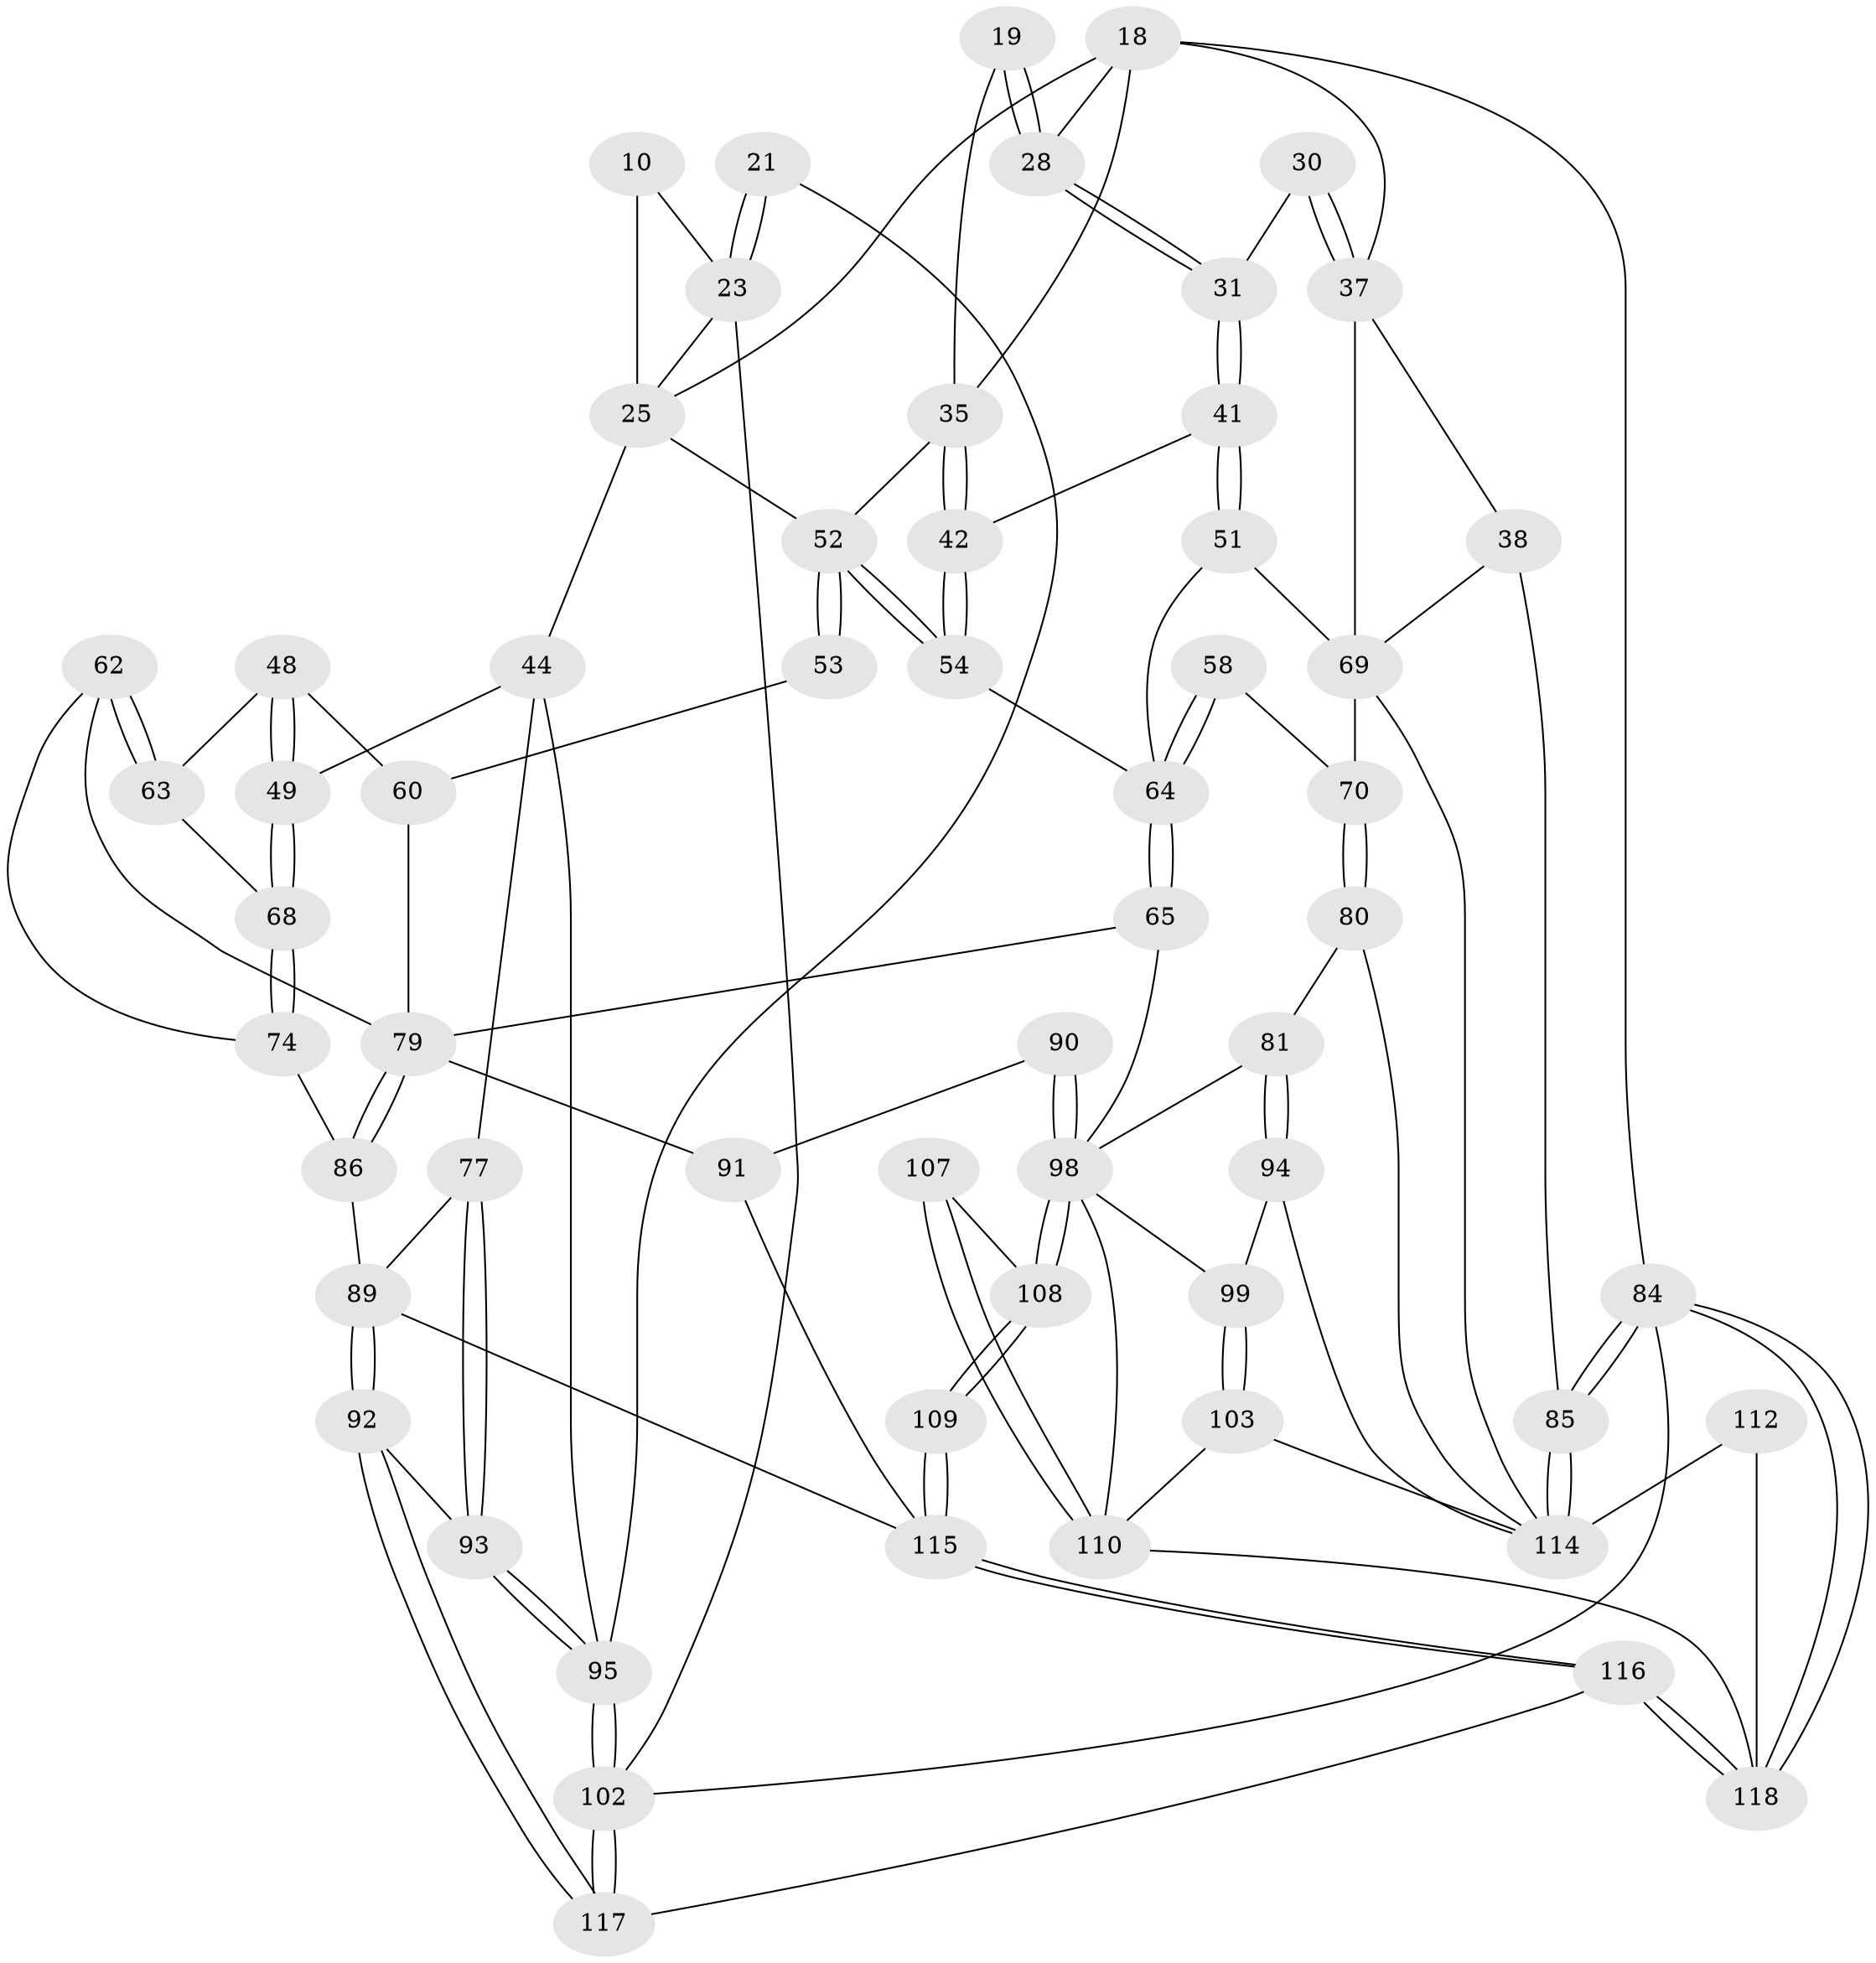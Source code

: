 // original degree distribution, {3: 0.01694915254237288, 4: 0.2542372881355932, 6: 0.23728813559322035, 5: 0.4915254237288136}
// Generated by graph-tools (version 1.1) at 2025/01/03/09/25 05:01:15]
// undirected, 59 vertices, 133 edges
graph export_dot {
graph [start="1"]
  node [color=gray90,style=filled];
  10 [pos="+0.2782162777005528+0.08522710861210361",super="+7"];
  18 [pos="+0.8986519074971252+0.11763443139211079",super="+3+13"];
  19 [pos="+0.6654542427296957+0.21365815476548652"];
  21 [pos="+0+0.20461280694915718"];
  23 [pos="+0.14241726978045305+0.2313022229307497",super="+12"];
  25 [pos="+0.1954043921972234+0.27485140770493355",super="+24+9"];
  28 [pos="+0.7238448917668762+0.23866664381740116",super="+17+16"];
  30 [pos="+0.803951549240125+0.28730214523867104"];
  31 [pos="+0.7422684647744747+0.2659521548280118"];
  35 [pos="+0.5582928469363596+0.2915488650841324",super="+20+15"];
  37 [pos="+0.8786235607863692+0.36191065103946185",super="+32+29"];
  38 [pos="+0.9065023141667872+0.3802155655837607",super="+33"];
  41 [pos="+0.6908373523847215+0.3673663499760339"];
  42 [pos="+0.5727931776356611+0.34901213760863353"];
  44 [pos="+0.009077674360307415+0.5286232272778894",super="+43"];
  48 [pos="+0.28971569529015573+0.42647200561642773"];
  49 [pos="+0.21444814787521582+0.42901781687434465"];
  51 [pos="+0.692355216999577+0.3818777544244421"];
  52 [pos="+0.46922283916095014+0.4290164656948978",super="+36+26+27"];
  53 [pos="+0.46453621398123407+0.4396188833276076",super="+46"];
  54 [pos="+0.5556752370025272+0.39459263609589074"];
  58 [pos="+0.6758638988043164+0.5041701176328155"];
  60 [pos="+0.41592760335631745+0.5123467292392071",super="+47+59"];
  62 [pos="+0.3496181685611479+0.5469538424281066"];
  63 [pos="+0.3044734397654512+0.47872174105752996"];
  64 [pos="+0.5998163018268683+0.536874821547693",super="+56+55"];
  65 [pos="+0.5687214024592656+0.5846695091521817"];
  68 [pos="+0.26341265960730825+0.5160581689021303"];
  69 [pos="+0.959885131893621+0.5197475719052371",super="+50"];
  70 [pos="+0.79607045606902+0.5530882293912859",super="+57"];
  74 [pos="+0.26897540590675273+0.5647229622283836"];
  77 [pos="+0.04197091513841741+0.5496188402268491"];
  79 [pos="+0.38247243726163843+0.6903090670987005",super="+61+78"];
  80 [pos="+0.7960874774764727+0.553926835659953"];
  81 [pos="+0.729722564676318+0.6509926185925399"];
  84 [pos="+1+1",super="+4"];
  85 [pos="+1+1",super="+71+67+34"];
  86 [pos="+0.3439628009938903+0.7066728247497697",super="+75"];
  89 [pos="+0.23302289197302442+0.8357557346332477",super="+76+88"];
  90 [pos="+0.5270197682044673+0.7828149462279291"];
  91 [pos="+0.4744045696945389+0.7719410254412107"];
  92 [pos="+0.2151581146394185+0.8441724780713886"];
  93 [pos="+0.1897301568803722+0.8488233726131389"];
  94 [pos="+0.9443095415945282+0.703282485032442"];
  95 [pos="+0+1",super="+45+22"];
  98 [pos="+0.582108907603027+0.8214282852009176",super="+97+96+82+83"];
  99 [pos="+0.8267929320510257+0.7706935009227713"];
  102 [pos="+0+1",super="+5"];
  103 [pos="+0.8213592613277589+0.8284112114526011"];
  107 [pos="+0.6594849548753943+0.9004190037032844"];
  108 [pos="+0.5992497045882006+0.8892026688744964"];
  109 [pos="+0.4934180243165166+1"];
  110 [pos="+0.7791203954212053+0.9803857453163436",super="+104+105"];
  112 [pos="+0.797364307974319+0.9900838183935605"];
  114 [pos="+0.9592002733185246+0.9518879818309974",super="+111+106"];
  115 [pos="+0.4607970168783374+1",super="+101+100"];
  116 [pos="+0.4538431119942836+1"];
  117 [pos="+0.3363038466265512+1"];
  118 [pos="+0.8038176778696808+1",super="+113"];
  10 -- 23 [weight=2];
  10 -- 25;
  18 -- 84;
  18 -- 28 [weight=2];
  18 -- 37;
  18 -- 25;
  18 -- 35 [weight=2];
  19 -- 28 [weight=2];
  19 -- 28;
  19 -- 35;
  21 -- 23 [weight=2];
  21 -- 23;
  21 -- 95;
  23 -- 25;
  23 -- 102;
  25 -- 44;
  25 -- 52;
  28 -- 31;
  28 -- 31;
  30 -- 31;
  30 -- 37 [weight=2];
  30 -- 37;
  31 -- 41;
  31 -- 41;
  35 -- 42;
  35 -- 42;
  35 -- 52 [weight=2];
  37 -- 38;
  37 -- 69;
  38 -- 85 [weight=2];
  38 -- 69;
  41 -- 42;
  41 -- 51;
  41 -- 51;
  42 -- 54;
  42 -- 54;
  44 -- 77;
  44 -- 49;
  44 -- 95;
  48 -- 49;
  48 -- 49;
  48 -- 63;
  48 -- 60;
  49 -- 68;
  49 -- 68;
  51 -- 64;
  51 -- 69;
  52 -- 53 [weight=2];
  52 -- 53;
  52 -- 54;
  52 -- 54;
  53 -- 60 [weight=2];
  54 -- 64;
  58 -- 64 [weight=2];
  58 -- 64;
  58 -- 70;
  60 -- 79 [weight=2];
  62 -- 63;
  62 -- 63;
  62 -- 74;
  62 -- 79;
  63 -- 68;
  64 -- 65;
  64 -- 65;
  65 -- 98;
  65 -- 79;
  68 -- 74;
  68 -- 74;
  69 -- 70 [weight=2];
  69 -- 114;
  70 -- 80;
  70 -- 80;
  74 -- 86;
  77 -- 93;
  77 -- 93;
  77 -- 89;
  79 -- 86;
  79 -- 86;
  79 -- 91;
  80 -- 81;
  80 -- 114;
  81 -- 94;
  81 -- 94;
  81 -- 98;
  84 -- 85 [weight=2];
  84 -- 85;
  84 -- 118;
  84 -- 118;
  84 -- 102 [weight=2];
  85 -- 114 [weight=2];
  85 -- 114;
  86 -- 89 [weight=2];
  89 -- 92;
  89 -- 92;
  89 -- 115;
  90 -- 91;
  90 -- 98 [weight=2];
  90 -- 98;
  91 -- 115;
  92 -- 93;
  92 -- 117;
  92 -- 117;
  93 -- 95;
  93 -- 95;
  94 -- 99;
  94 -- 114;
  95 -- 102 [weight=2];
  95 -- 102;
  98 -- 108;
  98 -- 108;
  98 -- 99;
  98 -- 110;
  99 -- 103;
  99 -- 103;
  102 -- 117;
  102 -- 117;
  103 -- 110;
  103 -- 114;
  107 -- 108;
  107 -- 110 [weight=2];
  107 -- 110;
  108 -- 109;
  108 -- 109;
  109 -- 115 [weight=2];
  109 -- 115;
  110 -- 118;
  112 -- 114 [weight=2];
  112 -- 118;
  115 -- 116;
  115 -- 116;
  116 -- 117;
  116 -- 118;
  116 -- 118;
}
